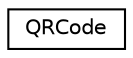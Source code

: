digraph "Graphical Class Hierarchy"
{
 // LATEX_PDF_SIZE
  edge [fontname="Helvetica",fontsize="10",labelfontname="Helvetica",labelfontsize="10"];
  node [fontname="Helvetica",fontsize="10",shape=record];
  rankdir="LR";
  Node0 [label="QRCode",height=0.2,width=0.4,color="black", fillcolor="white", style="filled",URL="$d2/d17/structQRCode.html",tooltip=" "];
}
